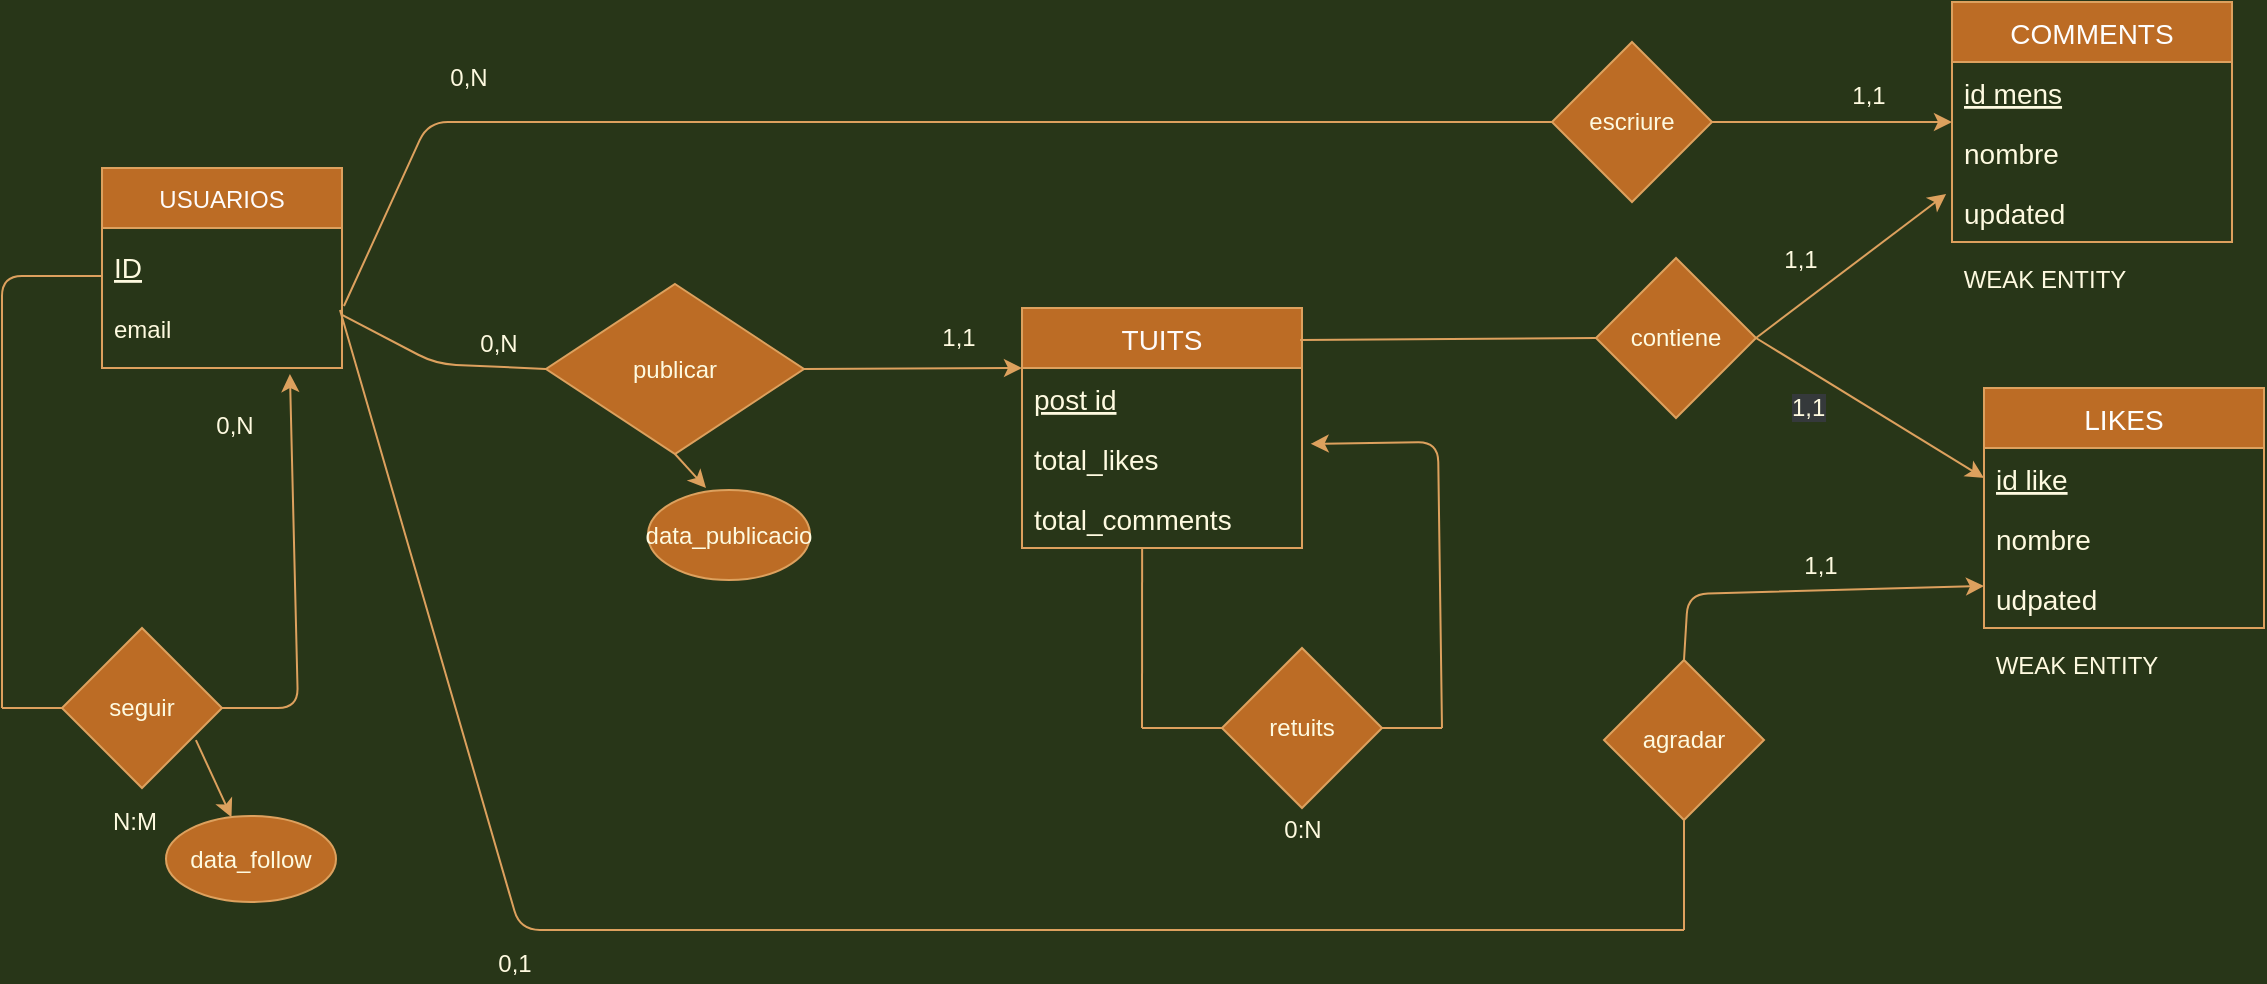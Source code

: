 <mxfile version="17.4.6" type="github">
  <diagram id="F9Lmq02h1qLxoGkAazGJ" name="Page-1">
    <mxGraphModel dx="1022" dy="762" grid="0" gridSize="10" guides="1" tooltips="1" connect="1" arrows="1" fold="1" page="0" pageScale="1" pageWidth="850" pageHeight="1100" background="#283618" math="0" shadow="0">
      <root>
        <mxCell id="0" />
        <mxCell id="1" parent="0" />
        <mxCell id="DtOBf7YDAijJ-QFpaW7s-3" value="publicar" style="rhombus;whiteSpace=wrap;html=1;fillColor=#BC6C25;strokeColor=#DDA15E;fontColor=#FEFAE0;" parent="1" vertex="1">
          <mxGeometry x="782" y="328" width="129" height="85" as="geometry" />
        </mxCell>
        <mxCell id="DtOBf7YDAijJ-QFpaW7s-6" value="" style="endArrow=classic;html=1;exitX=1;exitY=0.5;exitDx=0;exitDy=0;labelBackgroundColor=#283618;strokeColor=#DDA15E;fontColor=#FEFAE0;" parent="1" source="DtOBf7YDAijJ-QFpaW7s-3" edge="1">
          <mxGeometry width="50" height="50" relative="1" as="geometry">
            <mxPoint x="855" y="270" as="sourcePoint" />
            <mxPoint x="1020" y="370" as="targetPoint" />
          </mxGeometry>
        </mxCell>
        <mxCell id="DtOBf7YDAijJ-QFpaW7s-18" value="seguir" style="rhombus;whiteSpace=wrap;html=1;fillColor=#BC6C25;strokeColor=#DDA15E;fontColor=#FEFAE0;" parent="1" vertex="1">
          <mxGeometry x="540" y="500" width="80" height="80" as="geometry" />
        </mxCell>
        <mxCell id="DtOBf7YDAijJ-QFpaW7s-24" value="" style="endArrow=none;html=1;entryX=0;entryY=0.8;entryDx=0;entryDy=0;labelBackgroundColor=#283618;strokeColor=#DDA15E;fontColor=#FEFAE0;entryPerimeter=0;" parent="1" target="m8ZQ2Up7pdVSYgsY9KcW-3" edge="1">
          <mxGeometry width="50" height="50" relative="1" as="geometry">
            <mxPoint x="510" y="540" as="sourcePoint" />
            <mxPoint x="560" y="370" as="targetPoint" />
            <Array as="points">
              <mxPoint x="510" y="324" />
            </Array>
          </mxGeometry>
        </mxCell>
        <mxCell id="DtOBf7YDAijJ-QFpaW7s-25" value="" style="endArrow=none;html=1;entryX=0;entryY=0.5;entryDx=0;entryDy=0;labelBackgroundColor=#283618;strokeColor=#DDA15E;fontColor=#FEFAE0;" parent="1" target="DtOBf7YDAijJ-QFpaW7s-18" edge="1">
          <mxGeometry width="50" height="50" relative="1" as="geometry">
            <mxPoint x="510" y="540" as="sourcePoint" />
            <mxPoint x="880" y="410" as="targetPoint" />
            <Array as="points">
              <mxPoint x="510" y="540" />
            </Array>
          </mxGeometry>
        </mxCell>
        <mxCell id="DtOBf7YDAijJ-QFpaW7s-28" value="" style="endArrow=none;html=1;entryX=0.429;entryY=1;entryDx=0;entryDy=0;entryPerimeter=0;labelBackgroundColor=#283618;strokeColor=#DDA15E;fontColor=#FEFAE0;" parent="1" target="B6jzh1-_E29QQxIKuJQ--18" edge="1">
          <mxGeometry width="50" height="50" relative="1" as="geometry">
            <mxPoint x="1080" y="550" as="sourcePoint" />
            <mxPoint x="1077" y="466" as="targetPoint" />
            <Array as="points" />
          </mxGeometry>
        </mxCell>
        <mxCell id="DtOBf7YDAijJ-QFpaW7s-30" value="retuits" style="rhombus;whiteSpace=wrap;html=1;fillColor=#BC6C25;strokeColor=#DDA15E;fontColor=#FEFAE0;" parent="1" vertex="1">
          <mxGeometry x="1120" y="510" width="80" height="80" as="geometry" />
        </mxCell>
        <mxCell id="DtOBf7YDAijJ-QFpaW7s-34" value="" style="endArrow=none;html=1;entryX=0;entryY=0.5;entryDx=0;entryDy=0;labelBackgroundColor=#283618;strokeColor=#DDA15E;fontColor=#FEFAE0;" parent="1" target="DtOBf7YDAijJ-QFpaW7s-30" edge="1">
          <mxGeometry width="50" height="50" relative="1" as="geometry">
            <mxPoint x="1080" y="550" as="sourcePoint" />
            <mxPoint x="1130" y="500" as="targetPoint" />
          </mxGeometry>
        </mxCell>
        <mxCell id="DtOBf7YDAijJ-QFpaW7s-35" value="" style="endArrow=classic;html=1;labelBackgroundColor=#283618;strokeColor=#DDA15E;fontColor=#FEFAE0;entryX=1.031;entryY=0.264;entryDx=0;entryDy=0;entryPerimeter=0;" parent="1" target="m8ZQ2Up7pdVSYgsY9KcW-13" edge="1">
          <mxGeometry width="50" height="50" relative="1" as="geometry">
            <mxPoint x="1230" y="550" as="sourcePoint" />
            <mxPoint x="1156" y="409" as="targetPoint" />
            <Array as="points">
              <mxPoint x="1228" y="407" />
            </Array>
          </mxGeometry>
        </mxCell>
        <mxCell id="DtOBf7YDAijJ-QFpaW7s-36" value="" style="endArrow=none;html=1;exitX=1;exitY=0.5;exitDx=0;exitDy=0;labelBackgroundColor=#283618;strokeColor=#DDA15E;fontColor=#FEFAE0;" parent="1" source="DtOBf7YDAijJ-QFpaW7s-30" edge="1">
          <mxGeometry width="50" height="50" relative="1" as="geometry">
            <mxPoint x="1180" y="600" as="sourcePoint" />
            <mxPoint x="1230" y="550" as="targetPoint" />
          </mxGeometry>
        </mxCell>
        <mxCell id="DtOBf7YDAijJ-QFpaW7s-49" value="" style="endArrow=none;html=1;exitX=0.998;exitY=0.334;exitDx=0;exitDy=0;entryX=0;entryY=0.5;entryDx=0;entryDy=0;labelBackgroundColor=#283618;strokeColor=#DDA15E;fontColor=#FEFAE0;exitPerimeter=0;" parent="1" source="m8ZQ2Up7pdVSYgsY9KcW-5" target="DtOBf7YDAijJ-QFpaW7s-3" edge="1">
          <mxGeometry width="50" height="50" relative="1" as="geometry">
            <mxPoint x="680" y="370" as="sourcePoint" />
            <mxPoint x="880" y="410" as="targetPoint" />
            <Array as="points">
              <mxPoint x="727" y="368" />
            </Array>
          </mxGeometry>
        </mxCell>
        <mxCell id="m8ZQ2Up7pdVSYgsY9KcW-2" value="USUARIOS" style="swimlane;fontStyle=0;childLayout=stackLayout;horizontal=1;startSize=30;horizontalStack=0;resizeParent=1;resizeParentMax=0;resizeLast=0;collapsible=1;marginBottom=0;fillColor=#BC6C25;strokeColor=#DDA15E;fontColor=#FEFBFB;" parent="1" vertex="1">
          <mxGeometry x="560" y="270" width="120" height="100" as="geometry">
            <mxRectangle x="560" y="270" width="90" height="30" as="alternateBounds" />
          </mxGeometry>
        </mxCell>
        <mxCell id="m8ZQ2Up7pdVSYgsY9KcW-3" value="ID" style="text;strokeColor=none;fillColor=none;align=left;verticalAlign=bottom;spacingLeft=4;spacingRight=4;overflow=hidden;points=[[0,0.5],[1,0.5]];portConstraint=eastwest;rotatable=0;fontSize=14;fontStyle=4;fontColor=#FEFAE0;" parent="m8ZQ2Up7pdVSYgsY9KcW-2" vertex="1">
          <mxGeometry y="30" width="120" height="30" as="geometry" />
        </mxCell>
        <mxCell id="m8ZQ2Up7pdVSYgsY9KcW-5" value="email" style="text;strokeColor=none;fillColor=none;align=left;verticalAlign=middle;spacingLeft=4;spacingRight=4;overflow=hidden;points=[[0,0.5],[1,0.5]];portConstraint=eastwest;rotatable=0;fontColor=#FEFAE0;" parent="m8ZQ2Up7pdVSYgsY9KcW-2" vertex="1">
          <mxGeometry y="60" width="120" height="40" as="geometry" />
        </mxCell>
        <mxCell id="m8ZQ2Up7pdVSYgsY9KcW-10" value="TUITS" style="swimlane;fontStyle=0;childLayout=stackLayout;horizontal=1;startSize=30;horizontalStack=0;resizeParent=1;resizeParentMax=0;resizeLast=0;collapsible=1;marginBottom=0;fontSize=14;fillColor=#BC6C25;strokeColor=#DDA15E;fontColor=#FEFBFB;" parent="1" vertex="1">
          <mxGeometry x="1020" y="340" width="140" height="120" as="geometry" />
        </mxCell>
        <mxCell id="m8ZQ2Up7pdVSYgsY9KcW-12" value="post id" style="text;strokeColor=none;fillColor=none;align=left;verticalAlign=middle;spacingLeft=4;spacingRight=4;overflow=hidden;points=[[0,0.5],[1,0.5]];portConstraint=eastwest;rotatable=0;fontSize=14;fontStyle=4;fontColor=#FEFAE0;" parent="m8ZQ2Up7pdVSYgsY9KcW-10" vertex="1">
          <mxGeometry y="30" width="140" height="30" as="geometry" />
        </mxCell>
        <mxCell id="m8ZQ2Up7pdVSYgsY9KcW-13" value="total_likes" style="text;strokeColor=none;fillColor=none;align=left;verticalAlign=middle;spacingLeft=4;spacingRight=4;overflow=hidden;points=[[0,0.5],[1,0.5]];portConstraint=eastwest;rotatable=0;fontSize=14;fontColor=#FEFAE0;" parent="m8ZQ2Up7pdVSYgsY9KcW-10" vertex="1">
          <mxGeometry y="60" width="140" height="30" as="geometry" />
        </mxCell>
        <mxCell id="B6jzh1-_E29QQxIKuJQ--18" value="total_comments" style="text;strokeColor=none;fillColor=none;align=left;verticalAlign=middle;spacingLeft=4;spacingRight=4;overflow=hidden;points=[[0,0.5],[1,0.5]];portConstraint=eastwest;rotatable=0;fontSize=14;fontColor=#FEFAE0;" parent="m8ZQ2Up7pdVSYgsY9KcW-10" vertex="1">
          <mxGeometry y="90" width="140" height="30" as="geometry" />
        </mxCell>
        <mxCell id="m8ZQ2Up7pdVSYgsY9KcW-14" value="COMMENTS" style="swimlane;fontStyle=0;childLayout=stackLayout;horizontal=1;startSize=30;horizontalStack=0;resizeParent=1;resizeParentMax=0;resizeLast=0;collapsible=1;marginBottom=0;fontSize=14;fillColor=#BC6C25;strokeColor=#DDA15E;fontColor=#FEFEFE;" parent="1" vertex="1">
          <mxGeometry x="1485" y="187" width="140" height="120" as="geometry">
            <mxRectangle x="1330" y="210" width="109" height="30" as="alternateBounds" />
          </mxGeometry>
        </mxCell>
        <mxCell id="m8ZQ2Up7pdVSYgsY9KcW-15" value="id mens" style="text;strokeColor=none;fillColor=none;align=left;verticalAlign=middle;spacingLeft=4;spacingRight=4;overflow=hidden;points=[[0,0.5],[1,0.5]];portConstraint=eastwest;rotatable=0;fontSize=14;fontStyle=4;fontColor=#FEFAE0;" parent="m8ZQ2Up7pdVSYgsY9KcW-14" vertex="1">
          <mxGeometry y="30" width="140" height="30" as="geometry" />
        </mxCell>
        <mxCell id="m8ZQ2Up7pdVSYgsY9KcW-17" value="nombre" style="text;strokeColor=none;fillColor=none;align=left;verticalAlign=middle;spacingLeft=4;spacingRight=4;overflow=hidden;points=[[0,0.5],[1,0.5]];portConstraint=eastwest;rotatable=0;fontSize=14;fontColor=#FEFAE0;" parent="m8ZQ2Up7pdVSYgsY9KcW-14" vertex="1">
          <mxGeometry y="60" width="140" height="30" as="geometry" />
        </mxCell>
        <mxCell id="98zSMJr4EcUNLfbWK-TV-6" value="updated" style="text;strokeColor=none;fillColor=none;align=left;verticalAlign=middle;spacingLeft=4;spacingRight=4;overflow=hidden;points=[[0,0.5],[1,0.5]];portConstraint=eastwest;rotatable=0;fontSize=14;fontColor=#FEFAE0;" parent="m8ZQ2Up7pdVSYgsY9KcW-14" vertex="1">
          <mxGeometry y="90" width="140" height="30" as="geometry" />
        </mxCell>
        <mxCell id="m8ZQ2Up7pdVSYgsY9KcW-24" value="LIKES" style="swimlane;fontStyle=0;childLayout=stackLayout;horizontal=1;startSize=30;horizontalStack=0;resizeParent=1;resizeParentMax=0;resizeLast=0;collapsible=1;marginBottom=0;fontSize=14;fillColor=#BC6C25;strokeColor=#DDA15E;fontColor=#FEFEFE;" parent="1" vertex="1">
          <mxGeometry x="1501" y="380" width="140" height="120" as="geometry" />
        </mxCell>
        <mxCell id="m8ZQ2Up7pdVSYgsY9KcW-25" value="id like" style="text;strokeColor=none;fillColor=none;align=left;verticalAlign=middle;spacingLeft=4;spacingRight=4;overflow=hidden;points=[[0,0.5],[1,0.5]];portConstraint=eastwest;rotatable=0;fontSize=14;fontStyle=4;fontColor=#FEFAE0;" parent="m8ZQ2Up7pdVSYgsY9KcW-24" vertex="1">
          <mxGeometry y="30" width="140" height="30" as="geometry" />
        </mxCell>
        <mxCell id="m8ZQ2Up7pdVSYgsY9KcW-26" value="nombre" style="text;strokeColor=none;fillColor=none;align=left;verticalAlign=middle;spacingLeft=4;spacingRight=4;overflow=hidden;points=[[0,0.5],[1,0.5]];portConstraint=eastwest;rotatable=0;fontSize=14;fontColor=#FEFAE0;" parent="m8ZQ2Up7pdVSYgsY9KcW-24" vertex="1">
          <mxGeometry y="60" width="140" height="30" as="geometry" />
        </mxCell>
        <mxCell id="m8ZQ2Up7pdVSYgsY9KcW-27" value="udpated" style="text;strokeColor=none;fillColor=none;align=left;verticalAlign=middle;spacingLeft=4;spacingRight=4;overflow=hidden;points=[[0,0.5],[1,0.5]];portConstraint=eastwest;rotatable=0;fontSize=14;fontColor=#FEFAE0;" parent="m8ZQ2Up7pdVSYgsY9KcW-24" vertex="1">
          <mxGeometry y="90" width="140" height="30" as="geometry" />
        </mxCell>
        <mxCell id="m8ZQ2Up7pdVSYgsY9KcW-30" value="" style="endArrow=classic;html=1;fontSize=14;exitX=1;exitY=0.5;exitDx=0;exitDy=0;entryX=0.783;entryY=1.075;entryDx=0;entryDy=0;entryPerimeter=0;labelBackgroundColor=#283618;strokeColor=#DDA15E;fontColor=#FEFAE0;" parent="1" source="DtOBf7YDAijJ-QFpaW7s-18" target="m8ZQ2Up7pdVSYgsY9KcW-5" edge="1">
          <mxGeometry width="50" height="50" relative="1" as="geometry">
            <mxPoint x="1130" y="530" as="sourcePoint" />
            <mxPoint x="653" y="413" as="targetPoint" />
            <Array as="points">
              <mxPoint x="658" y="540" />
            </Array>
          </mxGeometry>
        </mxCell>
        <mxCell id="mXAZfB25hkBoYCW9Ecj9-3" value="" style="endArrow=classic;html=1;entryX=0;entryY=0.5;entryDx=0;entryDy=0;labelBackgroundColor=#283618;strokeColor=#DDA15E;fontColor=#FEFAE0;" parent="1" target="m8ZQ2Up7pdVSYgsY9KcW-14" edge="1">
          <mxGeometry width="50" height="50" relative="1" as="geometry">
            <mxPoint x="1360" y="247" as="sourcePoint" />
            <mxPoint x="1485" y="257" as="targetPoint" />
            <Array as="points" />
          </mxGeometry>
        </mxCell>
        <mxCell id="mXAZfB25hkBoYCW9Ecj9-4" value="escriure" style="rhombus;whiteSpace=wrap;html=1;fillColor=#BC6C25;strokeColor=#DDA15E;fontColor=#FEFAE0;" parent="1" vertex="1">
          <mxGeometry x="1285" y="207" width="80" height="80" as="geometry" />
        </mxCell>
        <mxCell id="mXAZfB25hkBoYCW9Ecj9-6" value="" style="endArrow=none;html=1;exitX=1.008;exitY=0.225;exitDx=0;exitDy=0;exitPerimeter=0;entryX=0;entryY=0.5;entryDx=0;entryDy=0;labelBackgroundColor=#283618;strokeColor=#DDA15E;fontColor=#FEFAE0;" parent="1" source="m8ZQ2Up7pdVSYgsY9KcW-5" target="mXAZfB25hkBoYCW9Ecj9-4" edge="1">
          <mxGeometry width="50" height="50" relative="1" as="geometry">
            <mxPoint x="952" y="401" as="sourcePoint" />
            <mxPoint x="1002" y="351" as="targetPoint" />
            <Array as="points">
              <mxPoint x="723" y="247" />
            </Array>
          </mxGeometry>
        </mxCell>
        <mxCell id="B6jzh1-_E29QQxIKuJQ--2" value="" style="endArrow=classic;html=1;entryX=0;entryY=0.3;entryDx=0;entryDy=0;labelBackgroundColor=#283618;strokeColor=#DDA15E;fontColor=#FEFAE0;exitX=0.5;exitY=0;exitDx=0;exitDy=0;entryPerimeter=0;" parent="1" target="m8ZQ2Up7pdVSYgsY9KcW-27" edge="1" source="B6jzh1-_E29QQxIKuJQ--6">
          <mxGeometry width="50" height="50" relative="1" as="geometry">
            <mxPoint x="1384" y="457" as="sourcePoint" />
            <mxPoint x="1441" y="410" as="targetPoint" />
            <Array as="points">
              <mxPoint x="1353" y="483" />
            </Array>
          </mxGeometry>
        </mxCell>
        <mxCell id="B6jzh1-_E29QQxIKuJQ--6" value="agradar" style="rhombus;whiteSpace=wrap;html=1;fillColor=#BC6C25;strokeColor=#DDA15E;fontColor=#FEFAE0;" parent="1" vertex="1">
          <mxGeometry x="1311" y="516" width="80" height="80" as="geometry" />
        </mxCell>
        <mxCell id="B6jzh1-_E29QQxIKuJQ--7" value="" style="endArrow=none;html=1;labelBackgroundColor=#283618;strokeColor=#DDA15E;fontColor=#FEFAE0;" parent="1" edge="1">
          <mxGeometry width="50" height="50" relative="1" as="geometry">
            <mxPoint x="679" y="341" as="sourcePoint" />
            <mxPoint x="1351" y="651" as="targetPoint" />
            <Array as="points">
              <mxPoint x="769" y="651" />
              <mxPoint x="1053" y="651" />
            </Array>
          </mxGeometry>
        </mxCell>
        <mxCell id="B6jzh1-_E29QQxIKuJQ--10" value="" style="endArrow=none;html=1;entryX=0.5;entryY=1;entryDx=0;entryDy=0;labelBackgroundColor=#283618;strokeColor=#DDA15E;fontColor=#FEFAE0;" parent="1" target="B6jzh1-_E29QQxIKuJQ--6" edge="1">
          <mxGeometry width="50" height="50" relative="1" as="geometry">
            <mxPoint x="1351" y="651" as="sourcePoint" />
            <mxPoint x="1038" y="476" as="targetPoint" />
          </mxGeometry>
        </mxCell>
        <mxCell id="98zSMJr4EcUNLfbWK-TV-9" value="WEAK ENTITY" style="text;html=1;align=center;verticalAlign=middle;resizable=0;points=[];autosize=1;strokeColor=none;fillColor=none;fontColor=#FEFAE0;" parent="1" vertex="1">
          <mxGeometry x="1485" y="317" width="91" height="18" as="geometry" />
        </mxCell>
        <mxCell id="98zSMJr4EcUNLfbWK-TV-10" value="WEAK ENTITY" style="text;html=1;align=center;verticalAlign=middle;resizable=0;points=[];autosize=1;strokeColor=none;fillColor=none;fontColor=#FEFAE0;" parent="1" vertex="1">
          <mxGeometry x="1501" y="510" width="91" height="18" as="geometry" />
        </mxCell>
        <mxCell id="_puPnE1LRm2u0DQJun-W-1" value="0,N" style="text;html=1;align=center;verticalAlign=middle;resizable=0;points=[];autosize=1;strokeColor=none;fillColor=none;fontColor=#FEFAE0;" parent="1" vertex="1">
          <mxGeometry x="743" y="349" width="29" height="18" as="geometry" />
        </mxCell>
        <mxCell id="_puPnE1LRm2u0DQJun-W-2" value="1,1" style="text;html=1;align=center;verticalAlign=middle;resizable=0;points=[];autosize=1;strokeColor=none;fillColor=none;fontColor=#FEFAE0;" parent="1" vertex="1">
          <mxGeometry x="974" y="346" width="27" height="18" as="geometry" />
        </mxCell>
        <mxCell id="_puPnE1LRm2u0DQJun-W-3" value="N:M" style="text;html=1;align=center;verticalAlign=middle;resizable=0;points=[];autosize=1;strokeColor=none;fillColor=none;fontColor=#FEFAE0;" parent="1" vertex="1">
          <mxGeometry x="560" y="588" width="32" height="18" as="geometry" />
        </mxCell>
        <mxCell id="_puPnE1LRm2u0DQJun-W-6" value="0,N" style="text;html=1;align=center;verticalAlign=middle;resizable=0;points=[];autosize=1;strokeColor=none;fillColor=none;fontColor=#FEFAE0;" parent="1" vertex="1">
          <mxGeometry x="611" y="390" width="29" height="18" as="geometry" />
        </mxCell>
        <mxCell id="_puPnE1LRm2u0DQJun-W-7" value="0,N" style="text;html=1;align=center;verticalAlign=middle;resizable=0;points=[];autosize=1;strokeColor=none;fillColor=none;fontColor=#FEFAE0;" parent="1" vertex="1">
          <mxGeometry x="728" y="216" width="29" height="18" as="geometry" />
        </mxCell>
        <mxCell id="_puPnE1LRm2u0DQJun-W-8" value="1,1" style="text;html=1;align=center;verticalAlign=middle;resizable=0;points=[];autosize=1;strokeColor=none;fillColor=none;fontColor=#FEFAE0;" parent="1" vertex="1">
          <mxGeometry x="1429" y="225" width="27" height="18" as="geometry" />
        </mxCell>
        <mxCell id="_puPnE1LRm2u0DQJun-W-11" value="0:N" style="text;html=1;align=center;verticalAlign=middle;resizable=0;points=[];autosize=1;strokeColor=none;fillColor=none;fontColor=#FEFAE0;" parent="1" vertex="1">
          <mxGeometry x="1145.5" y="592" width="29" height="18" as="geometry" />
        </mxCell>
        <mxCell id="_puPnE1LRm2u0DQJun-W-16" value="1,1" style="text;html=1;align=center;verticalAlign=middle;resizable=0;points=[];autosize=1;strokeColor=none;fillColor=none;fontColor=#FEFAE0;" parent="1" vertex="1">
          <mxGeometry x="1405" y="460" width="27" height="18" as="geometry" />
        </mxCell>
        <mxCell id="_puPnE1LRm2u0DQJun-W-18" value="0,1" style="text;html=1;align=center;verticalAlign=middle;resizable=0;points=[];autosize=1;strokeColor=none;fillColor=none;fontColor=#FEFAE0;" parent="1" vertex="1">
          <mxGeometry x="752" y="659" width="27" height="18" as="geometry" />
        </mxCell>
        <mxCell id="_puPnE1LRm2u0DQJun-W-19" value="" style="endArrow=classic;html=1;rounded=0;exitX=0.837;exitY=0.701;exitDx=0;exitDy=0;exitPerimeter=0;labelBackgroundColor=#283618;strokeColor=#DDA15E;fontColor=#FEFAE0;" parent="1" source="DtOBf7YDAijJ-QFpaW7s-18" target="_puPnE1LRm2u0DQJun-W-20" edge="1">
          <mxGeometry width="50" height="50" relative="1" as="geometry">
            <mxPoint x="1057" y="431" as="sourcePoint" />
            <mxPoint x="631" y="606" as="targetPoint" />
            <Array as="points" />
          </mxGeometry>
        </mxCell>
        <mxCell id="_puPnE1LRm2u0DQJun-W-20" value="data_follow" style="ellipse;whiteSpace=wrap;html=1;fillColor=#BC6C25;strokeColor=#DDA15E;fontColor=#FEFAE0;" parent="1" vertex="1">
          <mxGeometry x="592" y="594" width="85" height="43" as="geometry" />
        </mxCell>
        <mxCell id="_puPnE1LRm2u0DQJun-W-21" value="data_publicacio" style="ellipse;whiteSpace=wrap;html=1;rounded=0;sketch=0;fontColor=#FEFAE0;strokeColor=#DDA15E;fillColor=#BC6C25;" parent="1" vertex="1">
          <mxGeometry x="833" y="431" width="81" height="45" as="geometry" />
        </mxCell>
        <mxCell id="_puPnE1LRm2u0DQJun-W-22" value="" style="endArrow=classic;html=1;rounded=1;sketch=0;fontColor=#FEFAE0;strokeColor=#DDA15E;fillColor=#BC6C25;curved=0;exitX=0.5;exitY=1;exitDx=0;exitDy=0;" parent="1" source="DtOBf7YDAijJ-QFpaW7s-3" edge="1">
          <mxGeometry width="50" height="50" relative="1" as="geometry">
            <mxPoint x="1057" y="431" as="sourcePoint" />
            <mxPoint x="862" y="430" as="targetPoint" />
          </mxGeometry>
        </mxCell>
        <mxCell id="rHqgNwga10fTuo7ze27h-8" value="contiene" style="rhombus;whiteSpace=wrap;html=1;fillColor=#BC6C25;strokeColor=#DDA15E;fontColor=#FEFAE0;" vertex="1" parent="1">
          <mxGeometry x="1307" y="315" width="80" height="80" as="geometry" />
        </mxCell>
        <mxCell id="rHqgNwga10fTuo7ze27h-12" value="" style="endArrow=classic;html=1;exitX=1;exitY=0.5;exitDx=0;exitDy=0;labelBackgroundColor=#283618;strokeColor=#DDA15E;fontColor=#FEFAE0;entryX=-0.021;entryY=0.2;entryDx=0;entryDy=0;entryPerimeter=0;" edge="1" parent="1" source="rHqgNwga10fTuo7ze27h-8" target="98zSMJr4EcUNLfbWK-TV-6">
          <mxGeometry width="50" height="50" relative="1" as="geometry">
            <mxPoint x="1371" y="292" as="sourcePoint" />
            <mxPoint x="1480" y="294.5" as="targetPoint" />
          </mxGeometry>
        </mxCell>
        <mxCell id="rHqgNwga10fTuo7ze27h-13" value="" style="endArrow=classic;html=1;exitX=1;exitY=0.5;exitDx=0;exitDy=0;labelBackgroundColor=#283618;strokeColor=#DDA15E;fontColor=#FEFAE0;entryX=0;entryY=0.5;entryDx=0;entryDy=0;" edge="1" parent="1" source="rHqgNwga10fTuo7ze27h-8" target="m8ZQ2Up7pdVSYgsY9KcW-25">
          <mxGeometry width="50" height="50" relative="1" as="geometry">
            <mxPoint x="931" y="387.5" as="sourcePoint" />
            <mxPoint x="1040" y="390" as="targetPoint" />
          </mxGeometry>
        </mxCell>
        <mxCell id="rHqgNwga10fTuo7ze27h-14" value="" style="endArrow=none;html=1;exitX=0.993;exitY=0.133;exitDx=0;exitDy=0;entryX=0;entryY=0.5;entryDx=0;entryDy=0;labelBackgroundColor=#283618;strokeColor=#DDA15E;fontColor=#FEFAE0;exitPerimeter=0;" edge="1" parent="1" source="m8ZQ2Up7pdVSYgsY9KcW-10" target="rHqgNwga10fTuo7ze27h-8">
          <mxGeometry width="50" height="50" relative="1" as="geometry">
            <mxPoint x="689.76" y="353.36" as="sourcePoint" />
            <mxPoint x="792" y="377.5" as="targetPoint" />
            <Array as="points" />
          </mxGeometry>
        </mxCell>
        <mxCell id="rHqgNwga10fTuo7ze27h-15" value="&lt;span style=&quot;color: rgb(254 , 250 , 224)&quot;&gt;1,1&lt;/span&gt;" style="text;html=1;align=center;verticalAlign=middle;resizable=0;points=[];autosize=1;strokeColor=none;fillColor=none;" vertex="1" parent="1">
          <mxGeometry x="1395" y="307" width="27" height="18" as="geometry" />
        </mxCell>
        <mxCell id="rHqgNwga10fTuo7ze27h-16" value="&lt;span style=&quot;color: rgb(254, 250, 224); font-family: helvetica; font-size: 12px; font-style: normal; font-weight: 400; letter-spacing: normal; text-align: center; text-indent: 0px; text-transform: none; word-spacing: 0px; background-color: rgb(53, 57, 59); display: inline; float: none;&quot;&gt;1,1&lt;/span&gt;" style="text;whiteSpace=wrap;html=1;" vertex="1" parent="1">
          <mxGeometry x="1403" y="376" width="37" height="28" as="geometry" />
        </mxCell>
      </root>
    </mxGraphModel>
  </diagram>
</mxfile>
